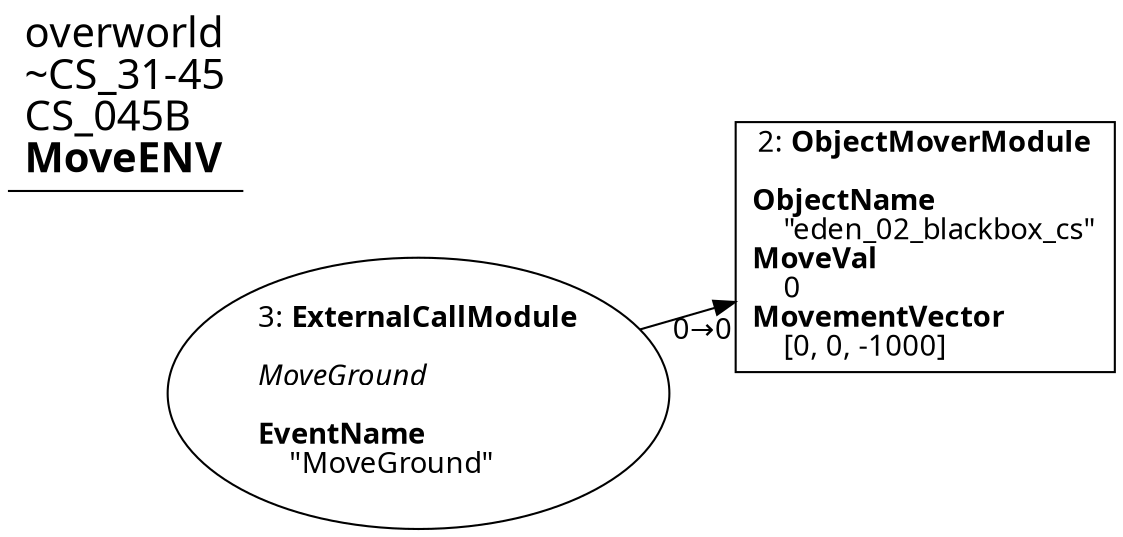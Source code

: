 digraph {
    layout = fdp;
    overlap = prism;
    sep = "+16";
    splines = spline;

    node [ shape = box ];

    graph [ fontname = "Segoe UI" ];
    node [ fontname = "Segoe UI" ];
    edge [ fontname = "Segoe UI" ];

    2 [ label = <2: <b>ObjectMoverModule</b><br/><br/><b>ObjectName</b><br align="left"/>    &quot;eden_02_blackbox_cs&quot;<br align="left"/><b>MoveVal</b><br align="left"/>    0<br align="left"/><b>MovementVector</b><br align="left"/>    [0, 0, -1000]<br align="left"/>> ];
    2 [ pos = "0.37100002,-0.273!" ];

    3 [ label = <3: <b>ExternalCallModule</b><br/><br/><i>MoveGround<br align="left"/></i><br align="left"/><b>EventName</b><br align="left"/>    &quot;MoveGround&quot;<br align="left"/>> ];
    3 [ shape = oval ]
    3 [ pos = "0.117000006,-0.273!" ];
    3 -> 2 [ label = "0→0" ];

    title [ pos = "0.116000004,-0.272!" ];
    title [ shape = underline ];
    title [ label = <<font point-size="20">overworld<br align="left"/>~CS_31-45<br align="left"/>CS_045B<br align="left"/><b>MoveENV</b><br align="left"/></font>> ];
}
